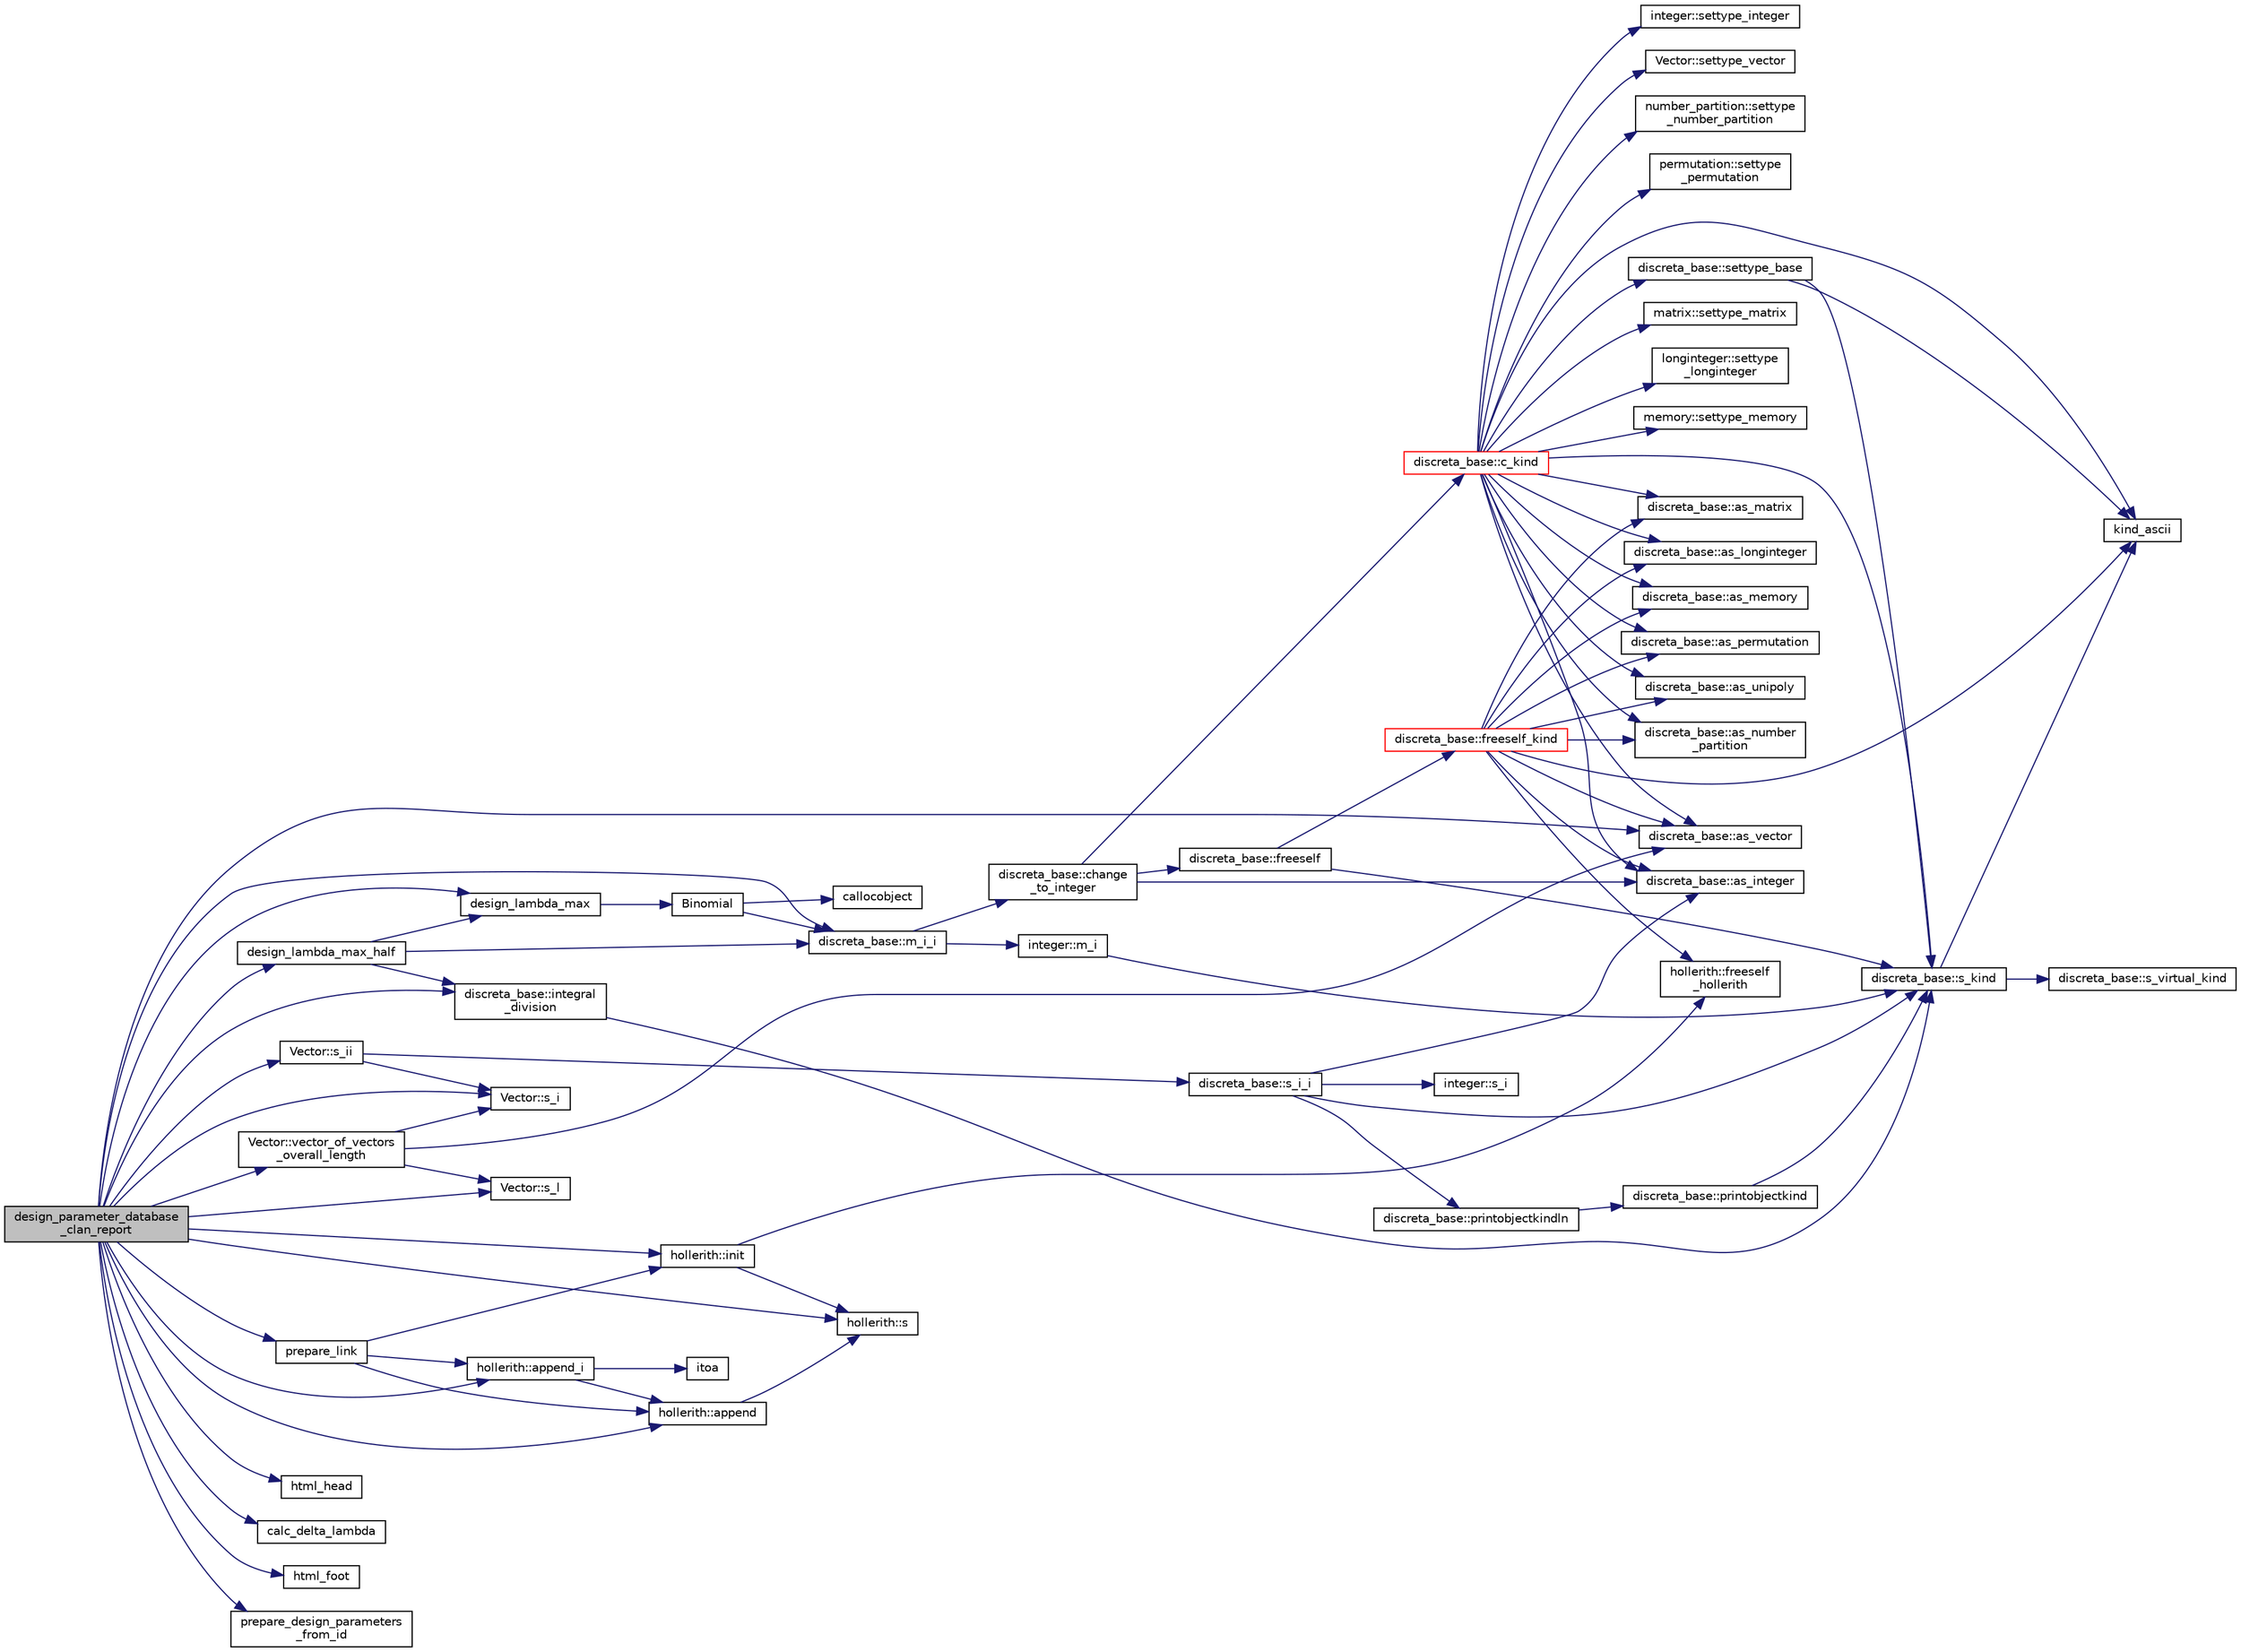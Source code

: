 digraph "design_parameter_database_clan_report"
{
  edge [fontname="Helvetica",fontsize="10",labelfontname="Helvetica",labelfontsize="10"];
  node [fontname="Helvetica",fontsize="10",shape=record];
  rankdir="LR";
  Node2783 [label="design_parameter_database\l_clan_report",height=0.2,width=0.4,color="black", fillcolor="grey75", style="filled", fontcolor="black"];
  Node2783 -> Node2784 [color="midnightblue",fontsize="10",style="solid",fontname="Helvetica"];
  Node2784 [label="hollerith::init",height=0.2,width=0.4,color="black", fillcolor="white", style="filled",URL="$d8/d99/classhollerith.html#af51ae7b943056db367f3c205a5a1cc4b"];
  Node2784 -> Node2785 [color="midnightblue",fontsize="10",style="solid",fontname="Helvetica"];
  Node2785 [label="hollerith::freeself\l_hollerith",height=0.2,width=0.4,color="black", fillcolor="white", style="filled",URL="$d8/d99/classhollerith.html#a240d1b30780c9e09323d0b3ad5e2d1f7"];
  Node2784 -> Node2786 [color="midnightblue",fontsize="10",style="solid",fontname="Helvetica"];
  Node2786 [label="hollerith::s",height=0.2,width=0.4,color="black", fillcolor="white", style="filled",URL="$d8/d99/classhollerith.html#af61fce2d06f211b25fe3838e4dfee77a"];
  Node2783 -> Node2786 [color="midnightblue",fontsize="10",style="solid",fontname="Helvetica"];
  Node2783 -> Node2787 [color="midnightblue",fontsize="10",style="solid",fontname="Helvetica"];
  Node2787 [label="html_head",height=0.2,width=0.4,color="black", fillcolor="white", style="filled",URL="$d9/d60/discreta_8h.html#ab45d69fb36af020e7aa845c02d6ae874"];
  Node2783 -> Node2788 [color="midnightblue",fontsize="10",style="solid",fontname="Helvetica"];
  Node2788 [label="Vector::s_l",height=0.2,width=0.4,color="black", fillcolor="white", style="filled",URL="$d5/db2/class_vector.html#ad2dc082288f858d22a528832289e0704"];
  Node2783 -> Node2789 [color="midnightblue",fontsize="10",style="solid",fontname="Helvetica"];
  Node2789 [label="discreta_base::as_vector",height=0.2,width=0.4,color="black", fillcolor="white", style="filled",URL="$d7/d71/classdiscreta__base.html#a7bdd6cae39c380b128ee9e17e42cf020"];
  Node2783 -> Node2790 [color="midnightblue",fontsize="10",style="solid",fontname="Helvetica"];
  Node2790 [label="Vector::s_ii",height=0.2,width=0.4,color="black", fillcolor="white", style="filled",URL="$d5/db2/class_vector.html#a75d4942cc7b9794717b4846c10520db8"];
  Node2790 -> Node2791 [color="midnightblue",fontsize="10",style="solid",fontname="Helvetica"];
  Node2791 [label="Vector::s_i",height=0.2,width=0.4,color="black", fillcolor="white", style="filled",URL="$d5/db2/class_vector.html#a1c4fe1752523df8119f70dd550244871"];
  Node2790 -> Node2792 [color="midnightblue",fontsize="10",style="solid",fontname="Helvetica"];
  Node2792 [label="discreta_base::s_i_i",height=0.2,width=0.4,color="black", fillcolor="white", style="filled",URL="$d7/d71/classdiscreta__base.html#aadb92c01fbe69b3034b0214b33fbc735"];
  Node2792 -> Node2793 [color="midnightblue",fontsize="10",style="solid",fontname="Helvetica"];
  Node2793 [label="discreta_base::s_kind",height=0.2,width=0.4,color="black", fillcolor="white", style="filled",URL="$d7/d71/classdiscreta__base.html#a8a830025c74adbbc3362418a7c2ba157"];
  Node2793 -> Node2794 [color="midnightblue",fontsize="10",style="solid",fontname="Helvetica"];
  Node2794 [label="discreta_base::s_virtual_kind",height=0.2,width=0.4,color="black", fillcolor="white", style="filled",URL="$d7/d71/classdiscreta__base.html#a52778a6d6943a468be083d0785d418fb"];
  Node2793 -> Node2795 [color="midnightblue",fontsize="10",style="solid",fontname="Helvetica"];
  Node2795 [label="kind_ascii",height=0.2,width=0.4,color="black", fillcolor="white", style="filled",URL="$d9/d60/discreta_8h.html#ad0ce825a9f29bc6cec27e1b64cfe27bf"];
  Node2792 -> Node2796 [color="midnightblue",fontsize="10",style="solid",fontname="Helvetica"];
  Node2796 [label="discreta_base::printobjectkindln",height=0.2,width=0.4,color="black", fillcolor="white", style="filled",URL="$d7/d71/classdiscreta__base.html#a677ccc8f392ebedde05e453f8cf59559"];
  Node2796 -> Node2797 [color="midnightblue",fontsize="10",style="solid",fontname="Helvetica"];
  Node2797 [label="discreta_base::printobjectkind",height=0.2,width=0.4,color="black", fillcolor="white", style="filled",URL="$d7/d71/classdiscreta__base.html#aa75a1314aa706909b029664944904231"];
  Node2797 -> Node2793 [color="midnightblue",fontsize="10",style="solid",fontname="Helvetica"];
  Node2792 -> Node2798 [color="midnightblue",fontsize="10",style="solid",fontname="Helvetica"];
  Node2798 [label="discreta_base::as_integer",height=0.2,width=0.4,color="black", fillcolor="white", style="filled",URL="$d7/d71/classdiscreta__base.html#a00d7691eaf874fd283d942692fe8dd26"];
  Node2792 -> Node2799 [color="midnightblue",fontsize="10",style="solid",fontname="Helvetica"];
  Node2799 [label="integer::s_i",height=0.2,width=0.4,color="black", fillcolor="white", style="filled",URL="$d0/de5/classinteger.html#adf28e9f94d4c844adaa950deeb80b904"];
  Node2783 -> Node2800 [color="midnightblue",fontsize="10",style="solid",fontname="Helvetica"];
  Node2800 [label="calc_delta_lambda",height=0.2,width=0.4,color="black", fillcolor="white", style="filled",URL="$d1/dec/lib_2_d_i_s_c_r_e_t_a_2design_8_c.html#a6d9006e88fa817dbd9f1f0217983ca75"];
  Node2783 -> Node2801 [color="midnightblue",fontsize="10",style="solid",fontname="Helvetica"];
  Node2801 [label="discreta_base::m_i_i",height=0.2,width=0.4,color="black", fillcolor="white", style="filled",URL="$d7/d71/classdiscreta__base.html#aa231464a9d4bc233f66608021c9ad997"];
  Node2801 -> Node2802 [color="midnightblue",fontsize="10",style="solid",fontname="Helvetica"];
  Node2802 [label="discreta_base::change\l_to_integer",height=0.2,width=0.4,color="black", fillcolor="white", style="filled",URL="$d7/d71/classdiscreta__base.html#a58a5a5bd8f8e6f2dd7b4483b66dc7bb9"];
  Node2802 -> Node2803 [color="midnightblue",fontsize="10",style="solid",fontname="Helvetica"];
  Node2803 [label="discreta_base::freeself",height=0.2,width=0.4,color="black", fillcolor="white", style="filled",URL="$d7/d71/classdiscreta__base.html#a9a3c9501a562293b5667c11b9174d6e5"];
  Node2803 -> Node2804 [color="midnightblue",fontsize="10",style="solid",fontname="Helvetica"];
  Node2804 [label="discreta_base::freeself_kind",height=0.2,width=0.4,color="red", fillcolor="white", style="filled",URL="$d7/d71/classdiscreta__base.html#a63a23ada2165b3838fab719ed458cec8"];
  Node2804 -> Node2798 [color="midnightblue",fontsize="10",style="solid",fontname="Helvetica"];
  Node2804 -> Node2789 [color="midnightblue",fontsize="10",style="solid",fontname="Helvetica"];
  Node2804 -> Node2810 [color="midnightblue",fontsize="10",style="solid",fontname="Helvetica"];
  Node2810 [label="discreta_base::as_number\l_partition",height=0.2,width=0.4,color="black", fillcolor="white", style="filled",URL="$d7/d71/classdiscreta__base.html#a307aa09de0e925d46697707968ffab00"];
  Node2804 -> Node2812 [color="midnightblue",fontsize="10",style="solid",fontname="Helvetica"];
  Node2812 [label="discreta_base::as_permutation",height=0.2,width=0.4,color="black", fillcolor="white", style="filled",URL="$d7/d71/classdiscreta__base.html#aa4e72f36a82984239b12ae831e131098"];
  Node2804 -> Node2814 [color="midnightblue",fontsize="10",style="solid",fontname="Helvetica"];
  Node2814 [label="discreta_base::as_matrix",height=0.2,width=0.4,color="black", fillcolor="white", style="filled",URL="$d7/d71/classdiscreta__base.html#ae4d7f56d917a4707b838fbffde6467ff"];
  Node2804 -> Node2817 [color="midnightblue",fontsize="10",style="solid",fontname="Helvetica"];
  Node2817 [label="discreta_base::as_longinteger",height=0.2,width=0.4,color="black", fillcolor="white", style="filled",URL="$d7/d71/classdiscreta__base.html#a20a094639eb711b10c8694c51937f7cd"];
  Node2804 -> Node2820 [color="midnightblue",fontsize="10",style="solid",fontname="Helvetica"];
  Node2820 [label="discreta_base::as_memory",height=0.2,width=0.4,color="black", fillcolor="white", style="filled",URL="$d7/d71/classdiscreta__base.html#ad94b2d7dce0cd4fa22db57f6e79c4bd2"];
  Node2804 -> Node2822 [color="midnightblue",fontsize="10",style="solid",fontname="Helvetica"];
  Node2822 [label="discreta_base::as_unipoly",height=0.2,width=0.4,color="black", fillcolor="white", style="filled",URL="$d7/d71/classdiscreta__base.html#ad50d8027f039fe5c2478cddb243adc9d"];
  Node2804 -> Node2785 [color="midnightblue",fontsize="10",style="solid",fontname="Helvetica"];
  Node2804 -> Node2795 [color="midnightblue",fontsize="10",style="solid",fontname="Helvetica"];
  Node2803 -> Node2793 [color="midnightblue",fontsize="10",style="solid",fontname="Helvetica"];
  Node2802 -> Node2843 [color="midnightblue",fontsize="10",style="solid",fontname="Helvetica"];
  Node2843 [label="discreta_base::c_kind",height=0.2,width=0.4,color="red", fillcolor="white", style="filled",URL="$d7/d71/classdiscreta__base.html#adc2ff61589c2d083688e7a43f333cb62"];
  Node2843 -> Node2844 [color="midnightblue",fontsize="10",style="solid",fontname="Helvetica"];
  Node2844 [label="discreta_base::settype_base",height=0.2,width=0.4,color="black", fillcolor="white", style="filled",URL="$d7/d71/classdiscreta__base.html#a4f42899a89447d1c3993ea07c38f8ad4"];
  Node2844 -> Node2793 [color="midnightblue",fontsize="10",style="solid",fontname="Helvetica"];
  Node2844 -> Node2795 [color="midnightblue",fontsize="10",style="solid",fontname="Helvetica"];
  Node2843 -> Node2798 [color="midnightblue",fontsize="10",style="solid",fontname="Helvetica"];
  Node2843 -> Node2845 [color="midnightblue",fontsize="10",style="solid",fontname="Helvetica"];
  Node2845 [label="integer::settype_integer",height=0.2,width=0.4,color="black", fillcolor="white", style="filled",URL="$d0/de5/classinteger.html#a6265c65ef311229acd513d748faba796"];
  Node2843 -> Node2789 [color="midnightblue",fontsize="10",style="solid",fontname="Helvetica"];
  Node2843 -> Node2846 [color="midnightblue",fontsize="10",style="solid",fontname="Helvetica"];
  Node2846 [label="Vector::settype_vector",height=0.2,width=0.4,color="black", fillcolor="white", style="filled",URL="$d5/db2/class_vector.html#a34e0d00b18c051f23904a8429fa6c8b4"];
  Node2843 -> Node2810 [color="midnightblue",fontsize="10",style="solid",fontname="Helvetica"];
  Node2843 -> Node2847 [color="midnightblue",fontsize="10",style="solid",fontname="Helvetica"];
  Node2847 [label="number_partition::settype\l_number_partition",height=0.2,width=0.4,color="black", fillcolor="white", style="filled",URL="$df/d50/classnumber__partition.html#a3aaec1b557758f643ffc8555bbc358be"];
  Node2843 -> Node2812 [color="midnightblue",fontsize="10",style="solid",fontname="Helvetica"];
  Node2843 -> Node2848 [color="midnightblue",fontsize="10",style="solid",fontname="Helvetica"];
  Node2848 [label="permutation::settype\l_permutation",height=0.2,width=0.4,color="black", fillcolor="white", style="filled",URL="$d0/d08/classpermutation.html#af1eea29f86195cede9562e444664c28c"];
  Node2843 -> Node2814 [color="midnightblue",fontsize="10",style="solid",fontname="Helvetica"];
  Node2843 -> Node2849 [color="midnightblue",fontsize="10",style="solid",fontname="Helvetica"];
  Node2849 [label="matrix::settype_matrix",height=0.2,width=0.4,color="black", fillcolor="white", style="filled",URL="$d1/d8d/classmatrix.html#a1780283a64a789e4084d792683d276bb"];
  Node2843 -> Node2817 [color="midnightblue",fontsize="10",style="solid",fontname="Helvetica"];
  Node2843 -> Node2850 [color="midnightblue",fontsize="10",style="solid",fontname="Helvetica"];
  Node2850 [label="longinteger::settype\l_longinteger",height=0.2,width=0.4,color="black", fillcolor="white", style="filled",URL="$d3/d71/classlonginteger.html#ae5f811ece8df31b9ff114368a18e1dc5"];
  Node2843 -> Node2820 [color="midnightblue",fontsize="10",style="solid",fontname="Helvetica"];
  Node2843 -> Node2851 [color="midnightblue",fontsize="10",style="solid",fontname="Helvetica"];
  Node2851 [label="memory::settype_memory",height=0.2,width=0.4,color="black", fillcolor="white", style="filled",URL="$d8/d99/classmemory.html#a33aae277f9b8fe36b02e9d5da895451b"];
  Node2843 -> Node2822 [color="midnightblue",fontsize="10",style="solid",fontname="Helvetica"];
  Node2843 -> Node2795 [color="midnightblue",fontsize="10",style="solid",fontname="Helvetica"];
  Node2843 -> Node2793 [color="midnightblue",fontsize="10",style="solid",fontname="Helvetica"];
  Node2802 -> Node2798 [color="midnightblue",fontsize="10",style="solid",fontname="Helvetica"];
  Node2801 -> Node2864 [color="midnightblue",fontsize="10",style="solid",fontname="Helvetica"];
  Node2864 [label="integer::m_i",height=0.2,width=0.4,color="black", fillcolor="white", style="filled",URL="$d0/de5/classinteger.html#a869091f0a0f35f5354c8c4a70250e8a9"];
  Node2864 -> Node2793 [color="midnightblue",fontsize="10",style="solid",fontname="Helvetica"];
  Node2783 -> Node2865 [color="midnightblue",fontsize="10",style="solid",fontname="Helvetica"];
  Node2865 [label="design_lambda_max",height=0.2,width=0.4,color="black", fillcolor="white", style="filled",URL="$d1/dec/lib_2_d_i_s_c_r_e_t_a_2design_8_c.html#acdf81c1d4f1b0dbacad39f2c0a1190ed"];
  Node2865 -> Node2866 [color="midnightblue",fontsize="10",style="solid",fontname="Helvetica"];
  Node2866 [label="Binomial",height=0.2,width=0.4,color="black", fillcolor="white", style="filled",URL="$d9/d60/discreta_8h.html#a832bb13a7500f74e6ce6fd77a4133dcf"];
  Node2866 -> Node2801 [color="midnightblue",fontsize="10",style="solid",fontname="Helvetica"];
  Node2866 -> Node2867 [color="midnightblue",fontsize="10",style="solid",fontname="Helvetica"];
  Node2867 [label="callocobject",height=0.2,width=0.4,color="black", fillcolor="white", style="filled",URL="$d3/d72/global_8_c.html#a8bbcb8338d159223714097d10e94364d"];
  Node2783 -> Node2868 [color="midnightblue",fontsize="10",style="solid",fontname="Helvetica"];
  Node2868 [label="design_lambda_max_half",height=0.2,width=0.4,color="black", fillcolor="white", style="filled",URL="$d1/dec/lib_2_d_i_s_c_r_e_t_a_2design_8_c.html#accb093d81f75d5cd3d46f566bba28d6a"];
  Node2868 -> Node2865 [color="midnightblue",fontsize="10",style="solid",fontname="Helvetica"];
  Node2868 -> Node2801 [color="midnightblue",fontsize="10",style="solid",fontname="Helvetica"];
  Node2868 -> Node2869 [color="midnightblue",fontsize="10",style="solid",fontname="Helvetica"];
  Node2869 [label="discreta_base::integral\l_division",height=0.2,width=0.4,color="black", fillcolor="white", style="filled",URL="$d7/d71/classdiscreta__base.html#a92b3001ac35af9185b316c0d8f89070e"];
  Node2869 -> Node2793 [color="midnightblue",fontsize="10",style="solid",fontname="Helvetica"];
  Node2783 -> Node2869 [color="midnightblue",fontsize="10",style="solid",fontname="Helvetica"];
  Node2783 -> Node2870 [color="midnightblue",fontsize="10",style="solid",fontname="Helvetica"];
  Node2870 [label="Vector::vector_of_vectors\l_overall_length",height=0.2,width=0.4,color="black", fillcolor="white", style="filled",URL="$d5/db2/class_vector.html#ab8e6d88870a530d57e026fc21ae2d232"];
  Node2870 -> Node2788 [color="midnightblue",fontsize="10",style="solid",fontname="Helvetica"];
  Node2870 -> Node2791 [color="midnightblue",fontsize="10",style="solid",fontname="Helvetica"];
  Node2870 -> Node2789 [color="midnightblue",fontsize="10",style="solid",fontname="Helvetica"];
  Node2783 -> Node2871 [color="midnightblue",fontsize="10",style="solid",fontname="Helvetica"];
  Node2871 [label="html_foot",height=0.2,width=0.4,color="black", fillcolor="white", style="filled",URL="$d9/d60/discreta_8h.html#a79f71595a9a2cc6beeab971365da4a7c"];
  Node2783 -> Node2872 [color="midnightblue",fontsize="10",style="solid",fontname="Helvetica"];
  Node2872 [label="hollerith::append_i",height=0.2,width=0.4,color="black", fillcolor="white", style="filled",URL="$d8/d99/classhollerith.html#a5df988b4cf3eb66b5645115abeab5782"];
  Node2872 -> Node2873 [color="midnightblue",fontsize="10",style="solid",fontname="Helvetica"];
  Node2873 [label="itoa",height=0.2,width=0.4,color="black", fillcolor="white", style="filled",URL="$d5/db4/io__and__os_8h.html#acca9a4a13b42b2dddb7eff18775baa11"];
  Node2872 -> Node2874 [color="midnightblue",fontsize="10",style="solid",fontname="Helvetica"];
  Node2874 [label="hollerith::append",height=0.2,width=0.4,color="black", fillcolor="white", style="filled",URL="$d8/d99/classhollerith.html#a778dd63885a4e3a4e2fb829165c32632"];
  Node2874 -> Node2786 [color="midnightblue",fontsize="10",style="solid",fontname="Helvetica"];
  Node2783 -> Node2874 [color="midnightblue",fontsize="10",style="solid",fontname="Helvetica"];
  Node2783 -> Node2791 [color="midnightblue",fontsize="10",style="solid",fontname="Helvetica"];
  Node2783 -> Node2875 [color="midnightblue",fontsize="10",style="solid",fontname="Helvetica"];
  Node2875 [label="prepare_link",height=0.2,width=0.4,color="black", fillcolor="white", style="filled",URL="$d1/dec/lib_2_d_i_s_c_r_e_t_a_2design_8_c.html#a1442ba1f4ad290900b44b23f0830748e"];
  Node2875 -> Node2784 [color="midnightblue",fontsize="10",style="solid",fontname="Helvetica"];
  Node2875 -> Node2872 [color="midnightblue",fontsize="10",style="solid",fontname="Helvetica"];
  Node2875 -> Node2874 [color="midnightblue",fontsize="10",style="solid",fontname="Helvetica"];
  Node2783 -> Node2876 [color="midnightblue",fontsize="10",style="solid",fontname="Helvetica"];
  Node2876 [label="prepare_design_parameters\l_from_id",height=0.2,width=0.4,color="black", fillcolor="white", style="filled",URL="$d1/dec/lib_2_d_i_s_c_r_e_t_a_2design_8_c.html#a3127f72802fc001c509380b6cffae2a8"];
}
